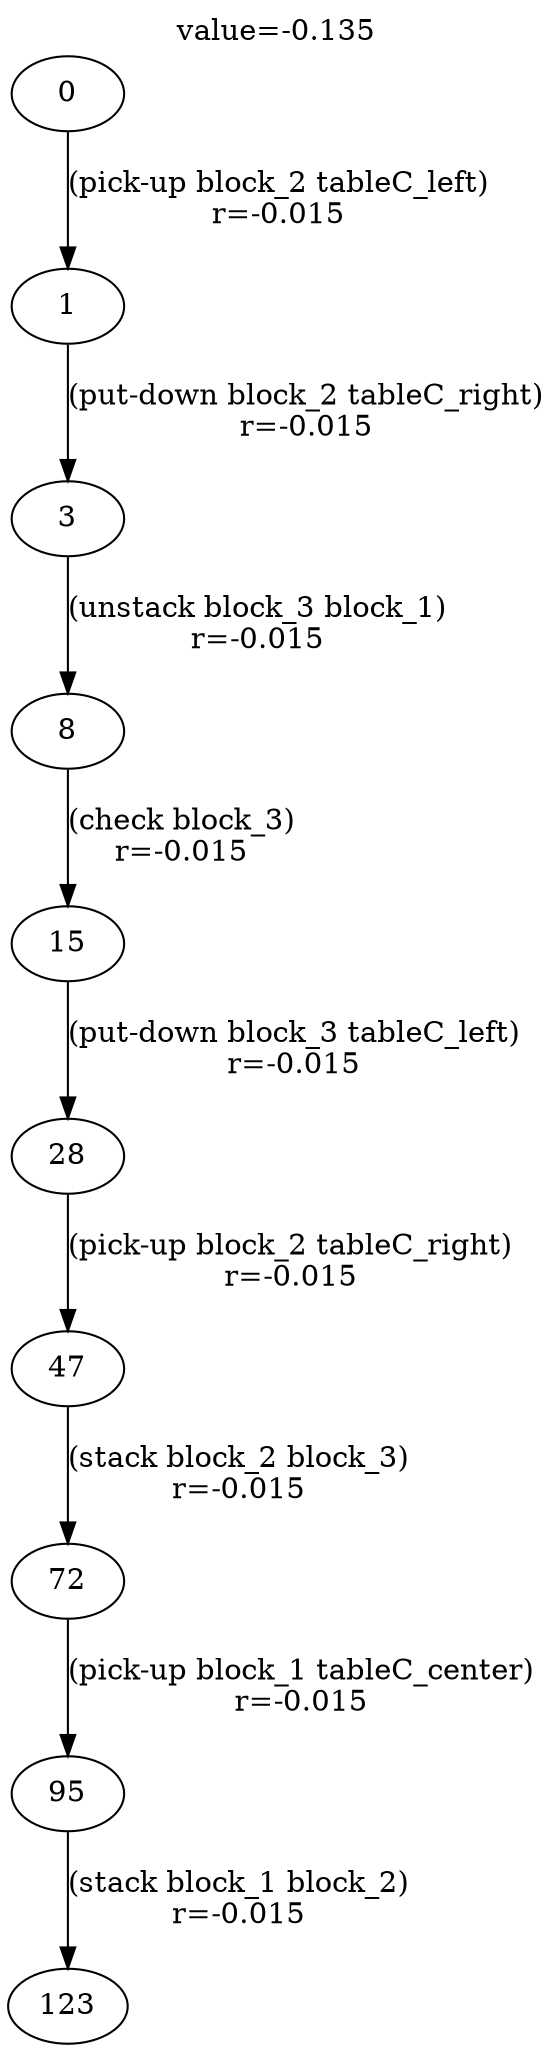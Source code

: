 digraph g{
label="value=-0.135"
labelloc=top
0->1 [ label="(pick-up block_2 tableC_left)
r=-0.015" ];
1->3 [ label="(put-down block_2 tableC_right)
r=-0.015" ];
3->8 [ label="(unstack block_3 block_1)
r=-0.015" ];
8->15 [ label="(check block_3)
r=-0.015" ];
15->28 [ label="(put-down block_3 tableC_left)
r=-0.015" ];
28->47 [ label="(pick-up block_2 tableC_right)
r=-0.015" ];
47->72 [ label="(stack block_2 block_3)
r=-0.015" ];
72->95 [ label="(pick-up block_1 tableC_center)
r=-0.015" ];
95->123 [ label="(stack block_1 block_2)
r=-0.015" ];
}
